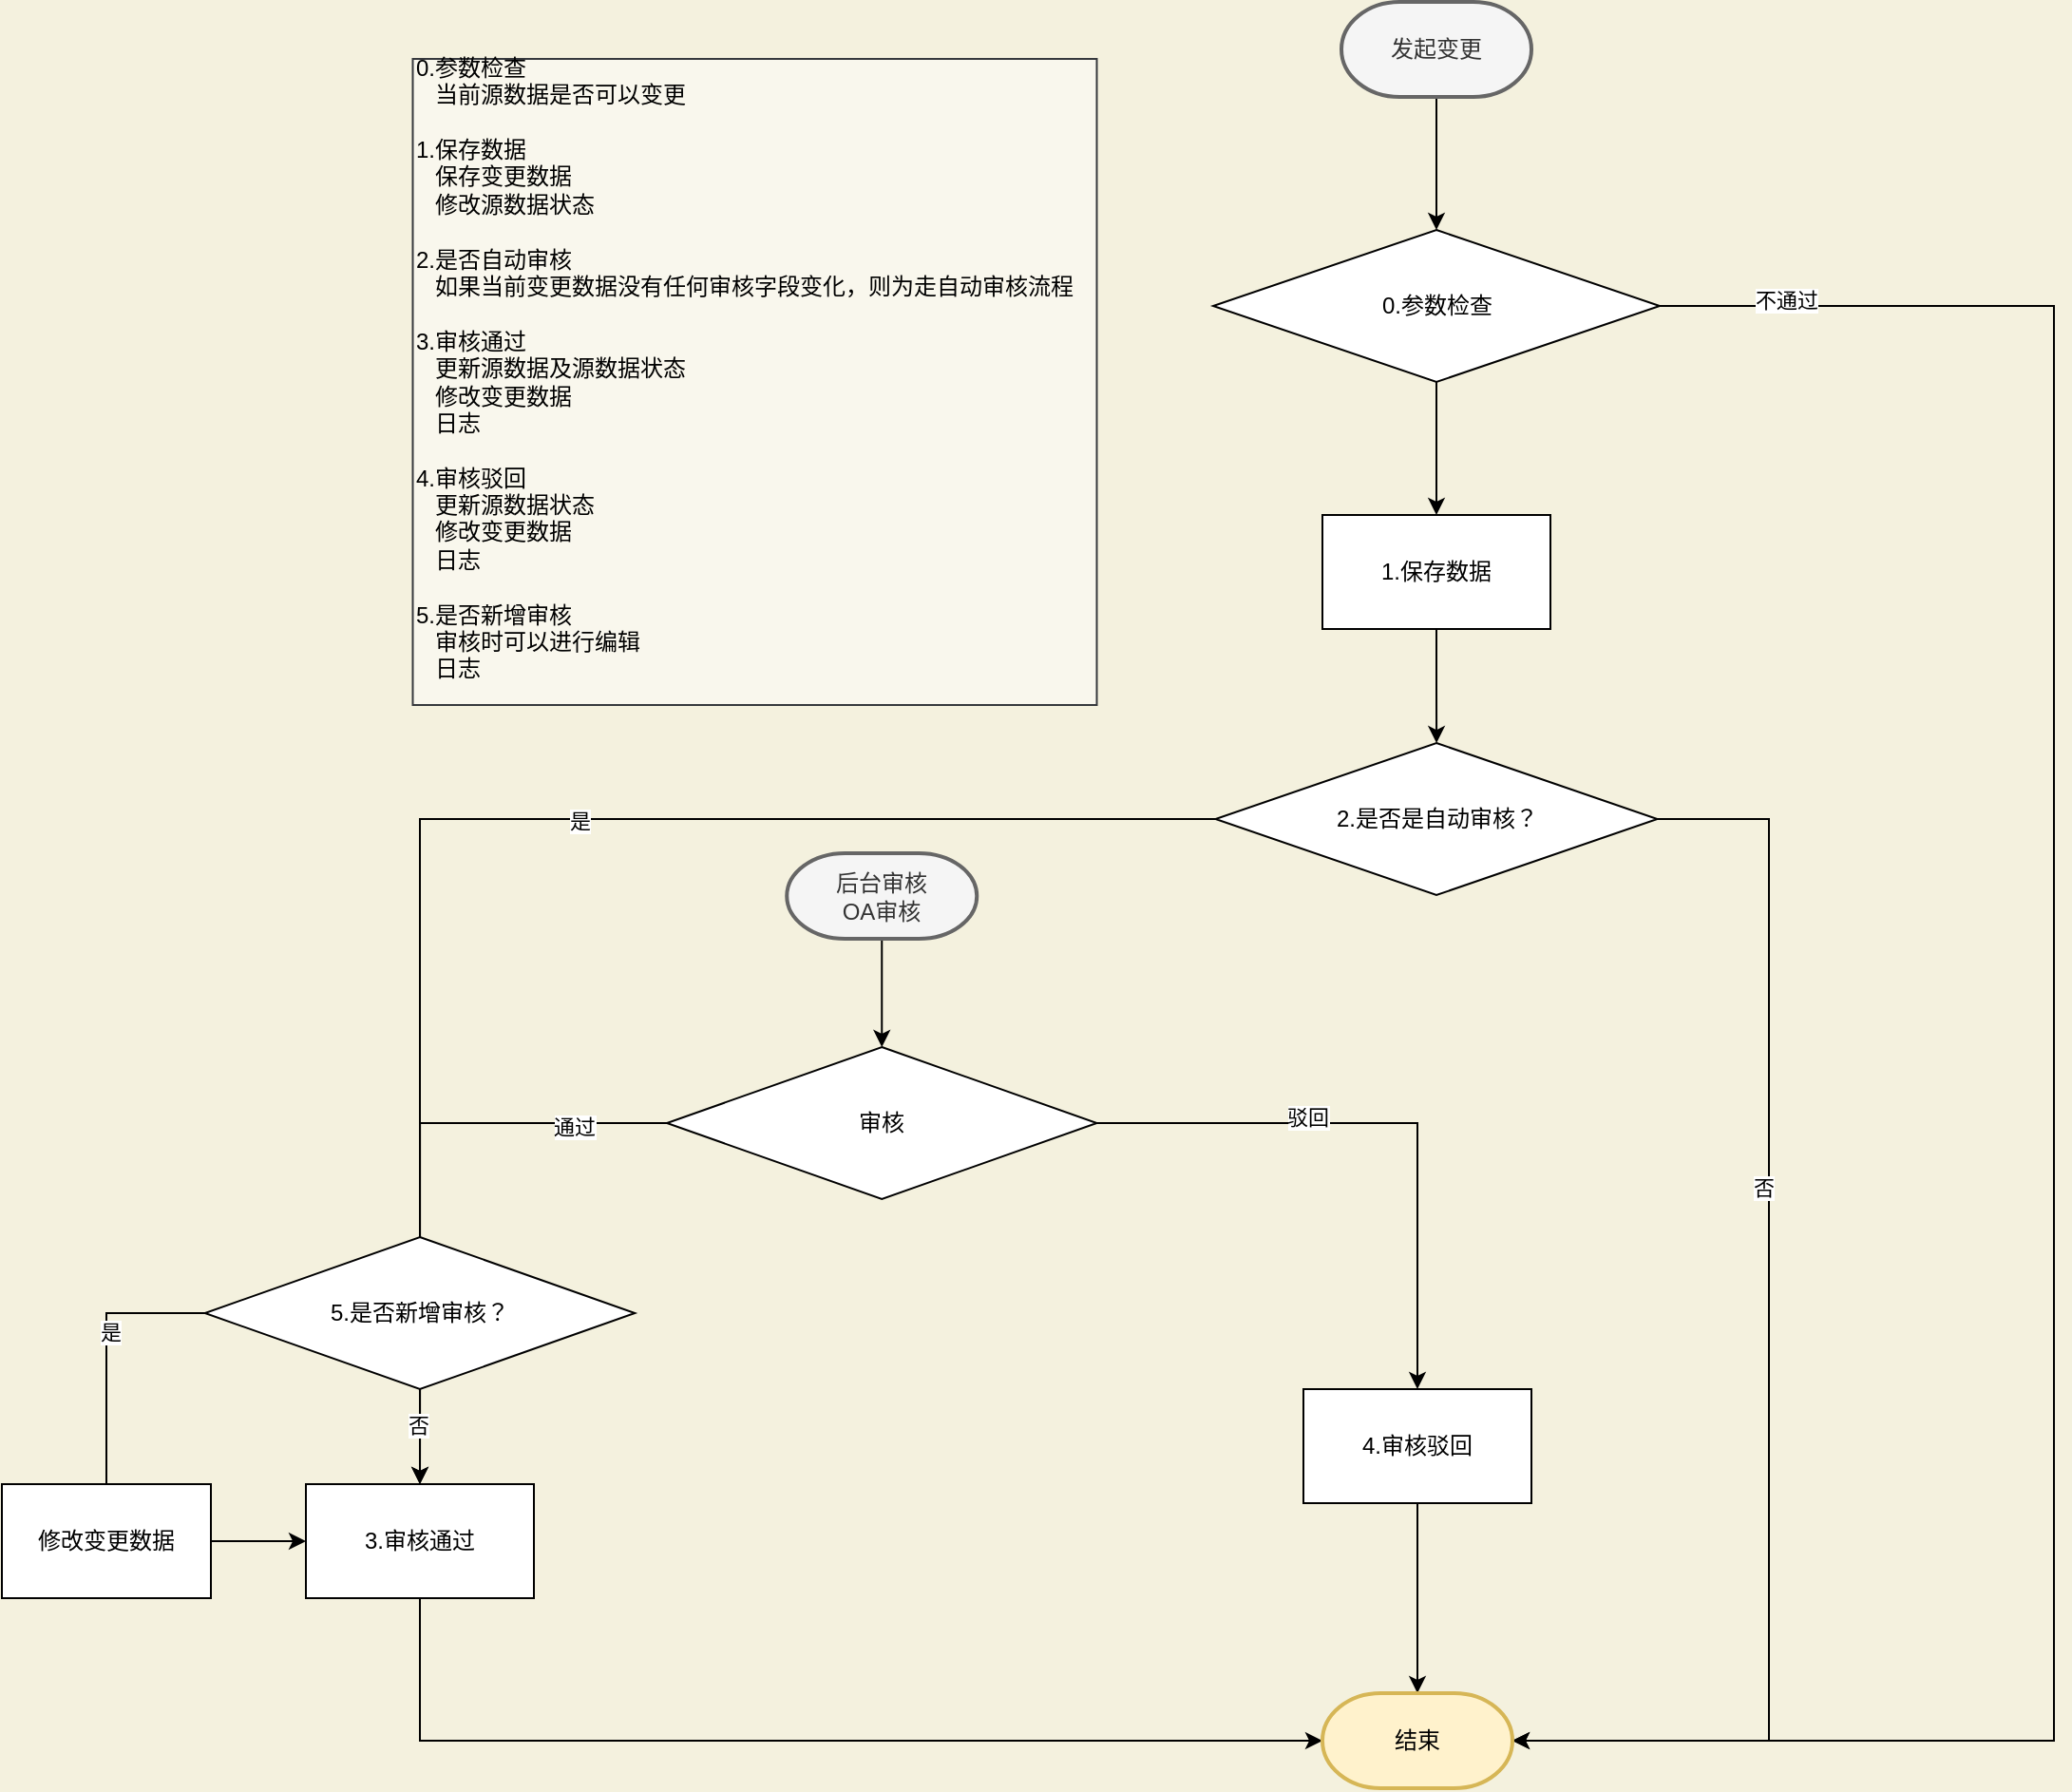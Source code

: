 <mxfile version="14.6.2" type="github">
  <diagram id="R2lEEEUBdFMjLlhIrx00" name="Page-1">
    <mxGraphModel dx="2865" dy="1129" grid="1" gridSize="10" guides="1" tooltips="1" connect="1" arrows="1" fold="1" page="1" pageScale="1" pageWidth="850" pageHeight="1100" background="#F4F1DE" math="0" shadow="0" extFonts="Permanent Marker^https://fonts.googleapis.com/css?family=Permanent+Marker">
      <root>
        <mxCell id="0" />
        <mxCell id="1" parent="0" />
        <mxCell id="vd03xVS5bojGmrGEz5Pu-22" style="edgeStyle=orthogonalEdgeStyle;rounded=0;orthogonalLoop=1;jettySize=auto;html=1;" parent="1" source="vd03xVS5bojGmrGEz5Pu-12" target="vd03xVS5bojGmrGEz5Pu-21" edge="1">
          <mxGeometry relative="1" as="geometry">
            <Array as="points">
              <mxPoint x="690" y="240" />
              <mxPoint x="690" y="995" />
            </Array>
          </mxGeometry>
        </mxCell>
        <mxCell id="vd03xVS5bojGmrGEz5Pu-23" value="不通过" style="edgeLabel;html=1;align=center;verticalAlign=middle;resizable=0;points=[];" parent="vd03xVS5bojGmrGEz5Pu-22" vertex="1" connectable="0">
          <mxGeometry x="-0.894" y="3" relative="1" as="geometry">
            <mxPoint as="offset" />
          </mxGeometry>
        </mxCell>
        <mxCell id="vd03xVS5bojGmrGEz5Pu-25" value="" style="edgeStyle=orthogonalEdgeStyle;rounded=0;orthogonalLoop=1;jettySize=auto;html=1;" parent="1" source="vd03xVS5bojGmrGEz5Pu-12" target="vd03xVS5bojGmrGEz5Pu-24" edge="1">
          <mxGeometry relative="1" as="geometry" />
        </mxCell>
        <mxCell id="vd03xVS5bojGmrGEz5Pu-12" value="0.参数检查" style="rhombus;whiteSpace=wrap;html=1;" parent="1" vertex="1">
          <mxGeometry x="247.5" y="200" width="235" height="80" as="geometry" />
        </mxCell>
        <mxCell id="vd03xVS5bojGmrGEz5Pu-36" style="edgeStyle=orthogonalEdgeStyle;rounded=0;orthogonalLoop=1;jettySize=auto;html=1;entryX=0;entryY=0.5;entryDx=0;entryDy=0;entryPerimeter=0;" parent="1" source="vd03xVS5bojGmrGEz5Pu-13" target="vd03xVS5bojGmrGEz5Pu-21" edge="1">
          <mxGeometry relative="1" as="geometry">
            <Array as="points">
              <mxPoint x="-170" y="995" />
            </Array>
          </mxGeometry>
        </mxCell>
        <mxCell id="vd03xVS5bojGmrGEz5Pu-13" value="3.审核通过" style="rounded=0;whiteSpace=wrap;html=1;" parent="1" vertex="1">
          <mxGeometry x="-230" y="860" width="120" height="60" as="geometry" />
        </mxCell>
        <mxCell id="vd03xVS5bojGmrGEz5Pu-20" value="" style="edgeStyle=orthogonalEdgeStyle;rounded=0;orthogonalLoop=1;jettySize=auto;html=1;" parent="1" source="vd03xVS5bojGmrGEz5Pu-14" target="vd03xVS5bojGmrGEz5Pu-13" edge="1">
          <mxGeometry relative="1" as="geometry" />
        </mxCell>
        <mxCell id="vd03xVS5bojGmrGEz5Pu-39" value="是" style="edgeLabel;html=1;align=center;verticalAlign=middle;resizable=0;points=[];" parent="vd03xVS5bojGmrGEz5Pu-20" vertex="1" connectable="0">
          <mxGeometry x="-0.128" y="1" relative="1" as="geometry">
            <mxPoint as="offset" />
          </mxGeometry>
        </mxCell>
        <mxCell id="vd03xVS5bojGmrGEz5Pu-28" style="edgeStyle=orthogonalEdgeStyle;rounded=0;orthogonalLoop=1;jettySize=auto;html=1;" parent="1" source="vd03xVS5bojGmrGEz5Pu-14" target="vd03xVS5bojGmrGEz5Pu-21" edge="1">
          <mxGeometry relative="1" as="geometry">
            <Array as="points">
              <mxPoint x="540" y="510" />
              <mxPoint x="540" y="995" />
            </Array>
          </mxGeometry>
        </mxCell>
        <mxCell id="vd03xVS5bojGmrGEz5Pu-38" value="否" style="edgeLabel;html=1;align=center;verticalAlign=middle;resizable=0;points=[];" parent="vd03xVS5bojGmrGEz5Pu-28" vertex="1" connectable="0">
          <mxGeometry x="-0.258" y="-3" relative="1" as="geometry">
            <mxPoint as="offset" />
          </mxGeometry>
        </mxCell>
        <mxCell id="vd03xVS5bojGmrGEz5Pu-14" value="2.是否是自动审核？" style="rhombus;whiteSpace=wrap;html=1;" parent="1" vertex="1">
          <mxGeometry x="248.75" y="470" width="232.5" height="80" as="geometry" />
        </mxCell>
        <mxCell id="vd03xVS5bojGmrGEz5Pu-35" style="edgeStyle=orthogonalEdgeStyle;rounded=0;orthogonalLoop=1;jettySize=auto;html=1;entryX=0.5;entryY=0;entryDx=0;entryDy=0;entryPerimeter=0;" parent="1" source="vd03xVS5bojGmrGEz5Pu-16" target="vd03xVS5bojGmrGEz5Pu-21" edge="1">
          <mxGeometry relative="1" as="geometry" />
        </mxCell>
        <mxCell id="vd03xVS5bojGmrGEz5Pu-16" value="4.审核驳回" style="rounded=0;whiteSpace=wrap;html=1;" parent="1" vertex="1">
          <mxGeometry x="295" y="810" width="120" height="60" as="geometry" />
        </mxCell>
        <mxCell id="vd03xVS5bojGmrGEz5Pu-18" value="" style="edgeStyle=orthogonalEdgeStyle;rounded=0;orthogonalLoop=1;jettySize=auto;html=1;" parent="1" source="vd03xVS5bojGmrGEz5Pu-17" target="vd03xVS5bojGmrGEz5Pu-12" edge="1">
          <mxGeometry relative="1" as="geometry" />
        </mxCell>
        <mxCell id="vd03xVS5bojGmrGEz5Pu-17" value="发起变更" style="strokeWidth=2;html=1;shape=mxgraph.flowchart.terminator;whiteSpace=wrap;fillColor=#f5f5f5;strokeColor=#666666;fontColor=#333333;" parent="1" vertex="1">
          <mxGeometry x="315" y="80" width="100" height="50" as="geometry" />
        </mxCell>
        <mxCell id="vd03xVS5bojGmrGEz5Pu-21" value="结束" style="strokeWidth=2;html=1;shape=mxgraph.flowchart.terminator;whiteSpace=wrap;fillColor=#fff2cc;strokeColor=#d6b656;" parent="1" vertex="1">
          <mxGeometry x="305" y="970" width="100" height="50" as="geometry" />
        </mxCell>
        <mxCell id="vd03xVS5bojGmrGEz5Pu-26" value="" style="edgeStyle=orthogonalEdgeStyle;rounded=0;orthogonalLoop=1;jettySize=auto;html=1;" parent="1" source="vd03xVS5bojGmrGEz5Pu-24" target="vd03xVS5bojGmrGEz5Pu-14" edge="1">
          <mxGeometry relative="1" as="geometry" />
        </mxCell>
        <mxCell id="vd03xVS5bojGmrGEz5Pu-24" value="1.保存数据" style="rounded=0;whiteSpace=wrap;html=1;" parent="1" vertex="1">
          <mxGeometry x="305" y="350" width="120" height="60" as="geometry" />
        </mxCell>
        <mxCell id="vd03xVS5bojGmrGEz5Pu-37" style="edgeStyle=orthogonalEdgeStyle;rounded=0;orthogonalLoop=1;jettySize=auto;html=1;entryX=0.5;entryY=0;entryDx=0;entryDy=0;" parent="1" source="vd03xVS5bojGmrGEz5Pu-27" target="vd03xVS5bojGmrGEz5Pu-30" edge="1">
          <mxGeometry relative="1" as="geometry" />
        </mxCell>
        <mxCell id="vd03xVS5bojGmrGEz5Pu-27" value="后台审核&lt;br&gt;OA审核" style="strokeWidth=2;html=1;shape=mxgraph.flowchart.terminator;whiteSpace=wrap;fillColor=#f5f5f5;strokeColor=#666666;fontColor=#333333;" parent="1" vertex="1">
          <mxGeometry x="23.12" y="528" width="100" height="45" as="geometry" />
        </mxCell>
        <mxCell id="vd03xVS5bojGmrGEz5Pu-31" style="edgeStyle=orthogonalEdgeStyle;rounded=0;orthogonalLoop=1;jettySize=auto;html=1;exitX=1;exitY=0.5;exitDx=0;exitDy=0;" parent="1" source="vd03xVS5bojGmrGEz5Pu-30" target="vd03xVS5bojGmrGEz5Pu-16" edge="1">
          <mxGeometry relative="1" as="geometry" />
        </mxCell>
        <mxCell id="vd03xVS5bojGmrGEz5Pu-32" value="驳回" style="edgeLabel;html=1;align=center;verticalAlign=middle;resizable=0;points=[];" parent="vd03xVS5bojGmrGEz5Pu-31" vertex="1" connectable="0">
          <mxGeometry x="-0.284" y="3" relative="1" as="geometry">
            <mxPoint as="offset" />
          </mxGeometry>
        </mxCell>
        <mxCell id="vd03xVS5bojGmrGEz5Pu-30" value="审核" style="rhombus;whiteSpace=wrap;html=1;" parent="1" vertex="1">
          <mxGeometry x="-40" y="630" width="226.25" height="80" as="geometry" />
        </mxCell>
        <mxCell id="p_OuVDJv_T010jcNFLhV-5" value="" style="edgeStyle=orthogonalEdgeStyle;rounded=0;orthogonalLoop=1;jettySize=auto;html=1;" edge="1" parent="1" source="p_OuVDJv_T010jcNFLhV-4" target="vd03xVS5bojGmrGEz5Pu-13">
          <mxGeometry relative="1" as="geometry" />
        </mxCell>
        <mxCell id="p_OuVDJv_T010jcNFLhV-6" value="否" style="edgeLabel;html=1;align=center;verticalAlign=middle;resizable=0;points=[];" vertex="1" connectable="0" parent="p_OuVDJv_T010jcNFLhV-5">
          <mxGeometry x="-0.267" y="-1" relative="1" as="geometry">
            <mxPoint as="offset" />
          </mxGeometry>
        </mxCell>
        <mxCell id="p_OuVDJv_T010jcNFLhV-4" value="5.是否新增审核？" style="rhombus;whiteSpace=wrap;html=1;" vertex="1" parent="1">
          <mxGeometry x="-283.13" y="730" width="226.25" height="80" as="geometry" />
        </mxCell>
        <mxCell id="p_OuVDJv_T010jcNFLhV-7" value="" style="edgeStyle=orthogonalEdgeStyle;rounded=0;orthogonalLoop=1;jettySize=auto;html=1;exitX=0;exitY=0.5;exitDx=0;exitDy=0;endArrow=none;" edge="1" parent="1" source="vd03xVS5bojGmrGEz5Pu-30" target="p_OuVDJv_T010jcNFLhV-4">
          <mxGeometry relative="1" as="geometry">
            <mxPoint x="-40" y="670" as="sourcePoint" />
            <mxPoint x="-170" y="930" as="targetPoint" />
          </mxGeometry>
        </mxCell>
        <mxCell id="p_OuVDJv_T010jcNFLhV-8" value="通过" style="edgeLabel;html=1;align=center;verticalAlign=middle;resizable=0;points=[];" vertex="1" connectable="0" parent="p_OuVDJv_T010jcNFLhV-7">
          <mxGeometry x="-0.485" y="2" relative="1" as="geometry">
            <mxPoint as="offset" />
          </mxGeometry>
        </mxCell>
        <mxCell id="p_OuVDJv_T010jcNFLhV-13" style="edgeStyle=orthogonalEdgeStyle;rounded=0;orthogonalLoop=1;jettySize=auto;html=1;exitX=1;exitY=0.5;exitDx=0;exitDy=0;entryX=0;entryY=0.5;entryDx=0;entryDy=0;" edge="1" parent="1" source="p_OuVDJv_T010jcNFLhV-10" target="vd03xVS5bojGmrGEz5Pu-13">
          <mxGeometry relative="1" as="geometry" />
        </mxCell>
        <mxCell id="p_OuVDJv_T010jcNFLhV-10" value="修改变更数据" style="rounded=0;whiteSpace=wrap;html=1;" vertex="1" parent="1">
          <mxGeometry x="-390" y="860" width="110" height="60" as="geometry" />
        </mxCell>
        <mxCell id="p_OuVDJv_T010jcNFLhV-11" value="" style="edgeStyle=orthogonalEdgeStyle;rounded=0;orthogonalLoop=1;jettySize=auto;html=1;exitX=0;exitY=0.5;exitDx=0;exitDy=0;startArrow=none;endArrow=none;" edge="1" parent="1" source="p_OuVDJv_T010jcNFLhV-4" target="p_OuVDJv_T010jcNFLhV-10">
          <mxGeometry relative="1" as="geometry">
            <mxPoint x="-283.13" y="770" as="sourcePoint" />
            <mxPoint x="-230" y="960" as="targetPoint" />
            <Array as="points" />
          </mxGeometry>
        </mxCell>
        <mxCell id="p_OuVDJv_T010jcNFLhV-12" value="是" style="edgeLabel;html=1;align=center;verticalAlign=middle;resizable=0;points=[];" vertex="1" connectable="0" parent="p_OuVDJv_T010jcNFLhV-11">
          <mxGeometry x="-0.131" y="2" relative="1" as="geometry">
            <mxPoint as="offset" />
          </mxGeometry>
        </mxCell>
        <mxCell id="p_OuVDJv_T010jcNFLhV-14" value="&lt;div&gt;0.参数检查&lt;/div&gt;&lt;div&gt;&lt;span&gt;&lt;/span&gt;&amp;nbsp; &amp;nbsp;当前源数据是否可以变更&lt;/div&gt;&lt;div&gt;&lt;br&gt;&lt;/div&gt;&lt;div&gt;1.保存数据&amp;nbsp;&lt;/div&gt;&lt;div&gt;&lt;span&gt;&lt;/span&gt;&amp;nbsp; &amp;nbsp;保存变更数据&lt;/div&gt;&lt;div&gt;&lt;span&gt;&lt;/span&gt;&amp;nbsp; &amp;nbsp;修改源数据状态&lt;/div&gt;&lt;div&gt;&lt;br&gt;&lt;/div&gt;&lt;div&gt;2.是否自动审核&lt;/div&gt;&lt;div&gt;&lt;span&gt;&lt;/span&gt;&amp;nbsp; &amp;nbsp;如果当前变更数据没有任何审核字段变化，则为走自动审核流程&lt;/div&gt;&lt;div&gt;&lt;span&gt;	&lt;/span&gt;&lt;/div&gt;&lt;div&gt;&lt;br&gt;&lt;/div&gt;&lt;div&gt;3.审核通过&lt;/div&gt;&lt;div&gt;&lt;span&gt;&lt;/span&gt;&amp;nbsp; &amp;nbsp;更新源数据及源数据状态&lt;/div&gt;&lt;div&gt;&lt;span&gt;&lt;/span&gt;&amp;nbsp; &amp;nbsp;修改变更数据&lt;/div&gt;&lt;div&gt;&lt;span&gt;&lt;/span&gt;&amp;nbsp; &amp;nbsp;日志&lt;/div&gt;&lt;div&gt;&lt;br&gt;&lt;/div&gt;&lt;div&gt;4.审核驳回&amp;nbsp;&lt;/div&gt;&lt;div&gt;&lt;span&gt;&lt;/span&gt;&amp;nbsp; &amp;nbsp;更新源数据状态&lt;/div&gt;&lt;div&gt;&lt;span&gt;&lt;/span&gt;&amp;nbsp; &amp;nbsp;修改变更数据&lt;/div&gt;&lt;div&gt;&lt;span&gt;&lt;/span&gt;&amp;nbsp; &amp;nbsp;日志&lt;/div&gt;&lt;div&gt;&lt;br&gt;&lt;/div&gt;&lt;div&gt;5.是否新增审核&lt;/div&gt;&lt;div&gt;&lt;span&gt;&lt;/span&gt;&amp;nbsp; &amp;nbsp;审核时可以进行编辑&lt;/div&gt;&lt;div&gt;&amp;nbsp; &amp;nbsp;日志&lt;/div&gt;&lt;div&gt;&lt;br&gt;&lt;/div&gt;" style="text;html=1;align=left;verticalAlign=middle;resizable=0;points=[];autosize=1;strokeColor=#36393d;fillColor=#f9f7ed;" vertex="1" parent="1">
          <mxGeometry x="-173.75" y="110" width="360" height="340" as="geometry" />
        </mxCell>
      </root>
    </mxGraphModel>
  </diagram>
</mxfile>
